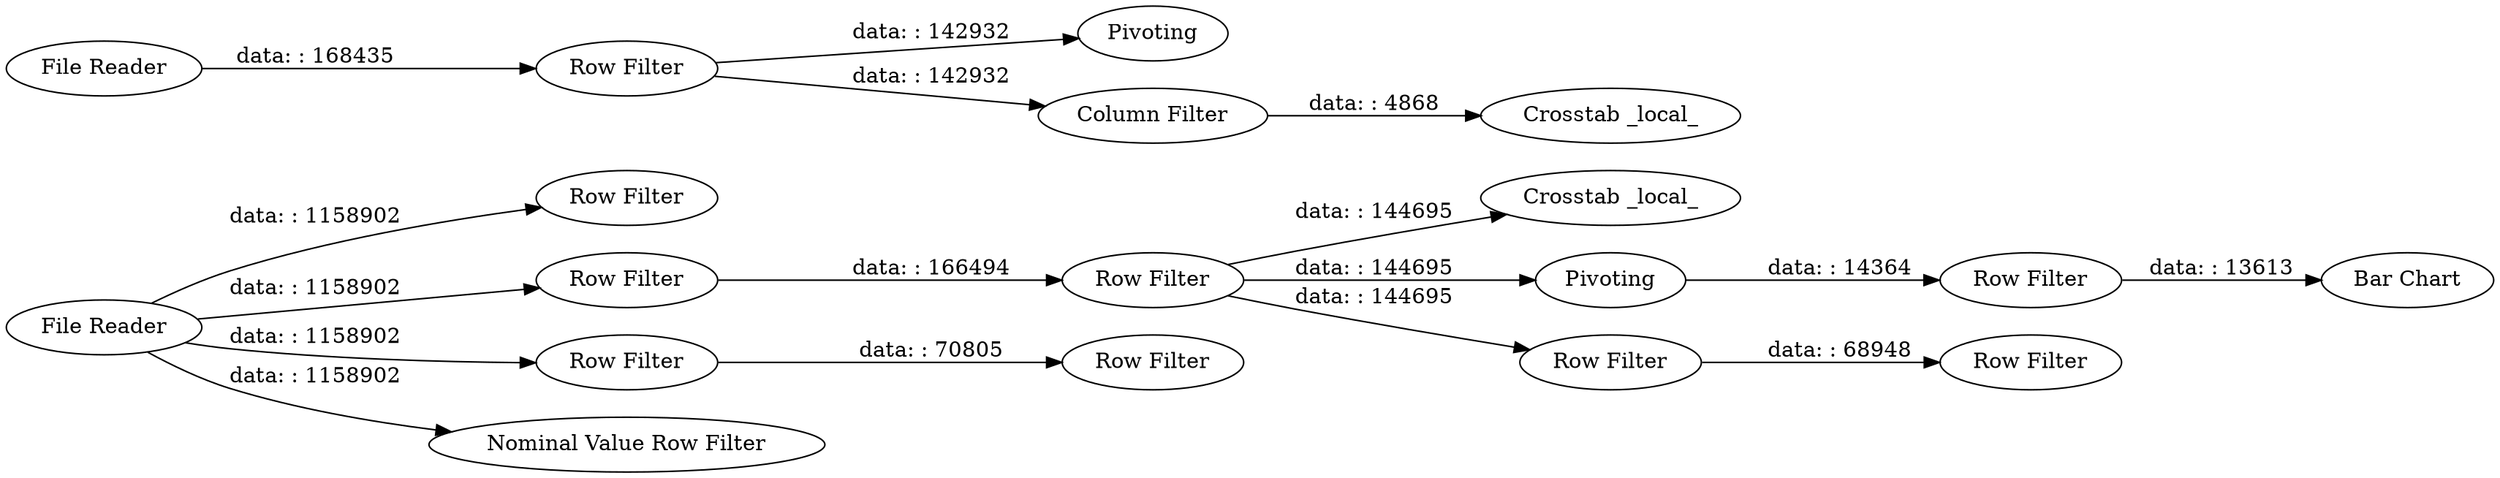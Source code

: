digraph {
	"5272636023037813292_26" [label="Crosstab _local_"]
	"5272636023037813292_19" [label=Pivoting]
	"5272636023037813292_21" [label="Row Filter"]
	"5272636023037813292_3" [label="Row Filter"]
	"5272636023037813292_28" [label="Row Filter"]
	"5272636023037813292_5" [label="Crosstab _local_"]
	"5272636023037813292_27" [label="Bar Chart"]
	"5272636023037813292_7" [label="Row Filter"]
	"5272636023037813292_24" [label="Row Filter"]
	"5272636023037813292_22" [label="Row Filter"]
	"5272636023037813292_23" [label="Row Filter"]
	"5272636023037813292_20" [label="Row Filter"]
	"5272636023037813292_8" [label="Nominal Value Row Filter"]
	"5272636023037813292_1" [label="File Reader"]
	"5272636023037813292_4" [label=Pivoting]
	"5272636023037813292_2" [label="File Reader"]
	"5272636023037813292_25" [label="Row Filter"]
	"5272636023037813292_6" [label="Column Filter"]
	"5272636023037813292_3" -> "5272636023037813292_6" [label="data: : 142932"]
	"5272636023037813292_6" -> "5272636023037813292_5" [label="data: : 4868"]
	"5272636023037813292_25" -> "5272636023037813292_7" [label="data: : 144695"]
	"5272636023037813292_1" -> "5272636023037813292_21" [label="data: : 1158902"]
	"5272636023037813292_19" -> "5272636023037813292_28" [label="data: : 14364"]
	"5272636023037813292_1" -> "5272636023037813292_24" [label="data: : 1158902"]
	"5272636023037813292_24" -> "5272636023037813292_25" [label="data: : 166494"]
	"5272636023037813292_28" -> "5272636023037813292_27" [label="data: : 13613"]
	"5272636023037813292_7" -> "5272636023037813292_20" [label="data: : 68948"]
	"5272636023037813292_25" -> "5272636023037813292_26" [label="data: : 144695"]
	"5272636023037813292_2" -> "5272636023037813292_3" [label="data: : 168435"]
	"5272636023037813292_1" -> "5272636023037813292_22" [label="data: : 1158902"]
	"5272636023037813292_3" -> "5272636023037813292_4" [label="data: : 142932"]
	"5272636023037813292_22" -> "5272636023037813292_23" [label="data: : 70805"]
	"5272636023037813292_1" -> "5272636023037813292_8" [label="data: : 1158902"]
	"5272636023037813292_25" -> "5272636023037813292_19" [label="data: : 144695"]
	rankdir=LR
}
